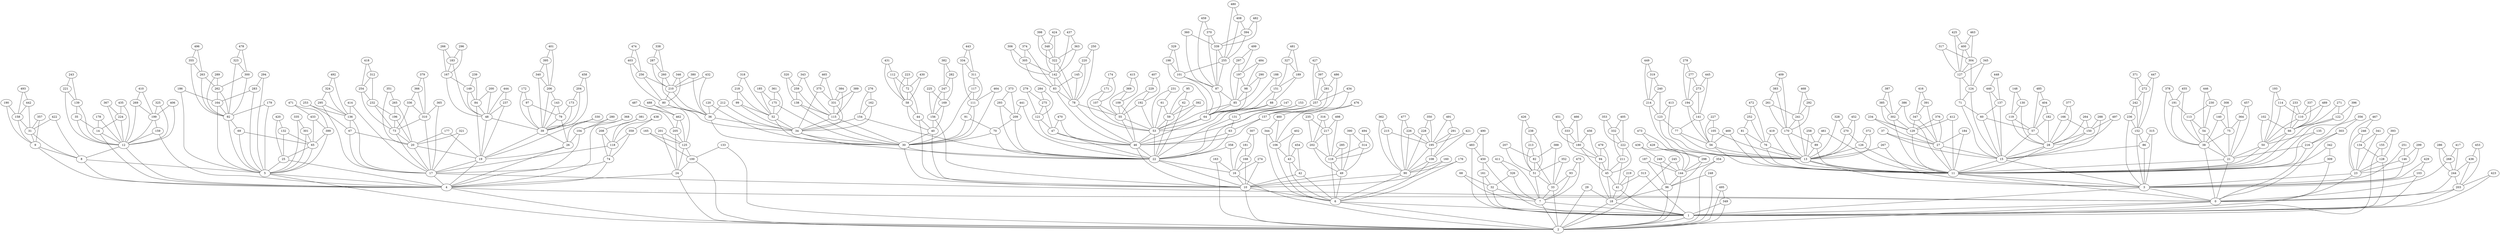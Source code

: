 graph G {
    "0";
    "1";
    "2";
    "3";
    "4";
    "5";
    "6";
    "7";
    "8";
    "9";
    "10";
    "11";
    "12";
    "13";
    "14";
    "15";
    "16";
    "17";
    "18";
    "19";
    "20";
    "21";
    "22";
    "23";
    "24";
    "25";
    "26";
    "27";
    "28";
    "29";
    "30";
    "31";
    "32";
    "33";
    "34";
    "35";
    "36";
    "37";
    "38";
    "39";
    "40";
    "41";
    "42";
    "43";
    "44";
    "45";
    "46";
    "47";
    "48";
    "49";
    "50";
    "51";
    "52";
    "53";
    "54";
    "55";
    "56";
    "57";
    "58";
    "59";
    "60";
    "61";
    "62";
    "63";
    "64";
    "65";
    "66";
    "67";
    "68";
    "69";
    "70";
    "71";
    "72";
    "73";
    "74";
    "75";
    "76";
    "77";
    "78";
    "79";
    "80";
    "81";
    "82";
    "83";
    "84";
    "85";
    "86";
    "87";
    "88";
    "89";
    "90";
    "91";
    "92";
    "93";
    "94";
    "95";
    "96";
    "97";
    "98";
    "99";
    "100";
    "101";
    "102";
    "103";
    "104";
    "105";
    "106";
    "107";
    "108";
    "109";
    "110";
    "111";
    "112";
    "113";
    "114";
    "115";
    "116";
    "117";
    "118";
    "119";
    "120";
    "121";
    "122";
    "123";
    "124";
    "125";
    "126";
    "127";
    "128";
    "129";
    "130";
    "131";
    "132";
    "133";
    "134";
    "135";
    "136";
    "137";
    "138";
    "139";
    "140";
    "141";
    "142";
    "143";
    "144";
    "145";
    "146";
    "147";
    "148";
    "149";
    "150";
    "151";
    "152";
    "153";
    "154";
    "155";
    "156";
    "157";
    "158";
    "159";
    "160";
    "161";
    "162";
    "163";
    "164";
    "165";
    "166";
    "167";
    "168";
    "169";
    "170";
    "171";
    "172";
    "173";
    "174";
    "175";
    "176";
    "177";
    "178";
    "179";
    "180";
    "181";
    "182";
    "183";
    "184";
    "185";
    "186";
    "187";
    "188";
    "189";
    "190";
    "191";
    "192";
    "193";
    "194";
    "195";
    "196";
    "197";
    "198";
    "199";
    "200";
    "201";
    "202";
    "203";
    "204";
    "205";
    "206";
    "207";
    "208";
    "209";
    "210";
    "211";
    "212";
    "213";
    "214";
    "215";
    "216";
    "217";
    "218";
    "219";
    "220";
    "221";
    "222";
    "223";
    "224";
    "225";
    "226";
    "227";
    "228";
    "229";
    "230";
    "231";
    "232";
    "233";
    "234";
    "235";
    "236";
    "237";
    "238";
    "239";
    "240";
    "241";
    "242";
    "243";
    "244";
    "245";
    "246";
    "247";
    "248";
    "249";
    "250";
    "251";
    "252";
    "253";
    "254";
    "255";
    "256";
    "257";
    "258";
    "259";
    "260";
    "261";
    "262";
    "263";
    "264";
    "265";
    "266";
    "267";
    "268";
    "269";
    "270";
    "271";
    "272";
    "273";
    "274";
    "275";
    "276";
    "277";
    "278";
    "279";
    "280";
    "281";
    "282";
    "283";
    "284";
    "285";
    "286";
    "287";
    "288";
    "289";
    "290";
    "291";
    "292";
    "293";
    "294";
    "295";
    "296";
    "297";
    "298";
    "299";
    "300";
    "301";
    "302";
    "303";
    "304";
    "305";
    "306";
    "307";
    "308";
    "309";
    "310";
    "311";
    "312";
    "313";
    "314";
    "315";
    "316";
    "317";
    "318";
    "319";
    "320";
    "321";
    "322";
    "323";
    "324";
    "325";
    "326";
    "327";
    "328";
    "329";
    "330";
    "331";
    "332";
    "333";
    "334";
    "335";
    "336";
    "337";
    "338";
    "339";
    "340";
    "341";
    "342";
    "343";
    "344";
    "345";
    "346";
    "347";
    "348";
    "349";
    "350";
    "351";
    "352";
    "353";
    "354";
    "355";
    "356";
    "357";
    "358";
    "359";
    "360";
    "361";
    "362";
    "363";
    "364";
    "365";
    "366";
    "367";
    "368";
    "369";
    "370";
    "371";
    "372";
    "373";
    "374";
    "375";
    "376";
    "377";
    "378";
    "379";
    "380";
    "381";
    "382";
    "383";
    "384";
    "385";
    "386";
    "387";
    "388";
    "389";
    "390";
    "391";
    "392";
    "393";
    "394";
    "395";
    "396";
    "397";
    "398";
    "399";
    "400";
    "401";
    "402";
    "403";
    "404";
    "405";
    "406";
    "407";
    "408";
    "409";
    "410";
    "411";
    "412";
    "413";
    "414";
    "415";
    "416";
    "417";
    "418";
    "419";
    "420";
    "421";
    "422";
    "423";
    "424";
    "425";
    "426";
    "427";
    "428";
    "429";
    "430";
    "431";
    "432";
    "433";
    "434";
    "435";
    "436";
    "437";
    "438";
    "439";
    "440";
    "441";
    "442";
    "443";
    "444";
    "445";
    "446";
    "447";
    "448";
    "449";
    "450";
    "451";
    "452";
    "453";
    "454";
    "455";
    "456";
    "457";
    "458";
    "459";
    "460";
    "461";
    "462";
    "463";
    "464";
    "465";
    "466";
    "467";
    "468";
    "469";
    "470";
    "471";
    "472";
    "473";
    "474";
    "475";
    "476";
    "477";
    "478";
    "479";
    "480";
    "481";
    "482";
    "483";
    "484";
    "485";
    "486";
    "487";
    "488";
    "489";
    "490";
    "491";
    "492";
    "493";
    "494";
    "495";
    "496";
    "497";
    "498";
    "499";
    "0" -- "1";
    "1" -- "2";
    "2" -- "0";
    "3" -- "1";
    "3" -- "0";
    "4" -- "0";
    "4" -- "2";
    "5" -- "4";
    "5" -- "2";
    "6" -- "1";
    "6" -- "2";
    "7" -- "1";
    "7" -- "2";
    "8" -- "5";
    "8" -- "4";
    "9" -- "8";
    "9" -- "4";
    "10" -- "6";
    "10" -- "2";
    "11" -- "3";
    "11" -- "0";
    "12" -- "8";
    "12" -- "4";
    "13" -- "3";
    "13" -- "11";
    "14" -- "12";
    "14" -- "4";
    "15" -- "3";
    "15" -- "11";
    "16" -- "10";
    "16" -- "2";
    "17" -- "4";
    "17" -- "0";
    "18" -- "2";
    "18" -- "1";
    "19" -- "17";
    "19" -- "4";
    "20" -- "19";
    "20" -- "17";
    "21" -- "11";
    "21" -- "0";
    "22" -- "16";
    "22" -- "10";
    "23" -- "1";
    "23" -- "3";
    "24" -- "4";
    "24" -- "2";
    "25" -- "5";
    "25" -- "4";
    "26" -- "19";
    "26" -- "4";
    "27" -- "15";
    "27" -- "11";
    "28" -- "11";
    "28" -- "15";
    "29" -- "2";
    "29" -- "18";
    "30" -- "22";
    "30" -- "10";
    "31" -- "9";
    "31" -- "8";
    "32" -- "7";
    "32" -- "1";
    "33" -- "7";
    "33" -- "2";
    "34" -- "22";
    "34" -- "30";
    "35" -- "12";
    "35" -- "14";
    "36" -- "30";
    "36" -- "34";
    "37" -- "27";
    "37" -- "15";
    "38" -- "0";
    "38" -- "21";
    "39" -- "26";
    "39" -- "19";
    "40" -- "10";
    "40" -- "30";
    "41" -- "1";
    "41" -- "18";
    "42" -- "10";
    "42" -- "6";
    "43" -- "6";
    "43" -- "42";
    "44" -- "10";
    "44" -- "40";
    "45" -- "41";
    "45" -- "18";
    "46" -- "22";
    "46" -- "10";
    "47" -- "22";
    "47" -- "46";
    "48" -- "39";
    "48" -- "19";
    "49" -- "6";
    "49" -- "10";
    "50" -- "21";
    "50" -- "11";
    "51" -- "33";
    "51" -- "7";
    "52" -- "34";
    "52" -- "30";
    "53" -- "22";
    "53" -- "46";
    "54" -- "38";
    "54" -- "21";
    "55" -- "53";
    "55" -- "46";
    "56" -- "11";
    "56" -- "13";
    "57" -- "15";
    "57" -- "28";
    "58" -- "44";
    "58" -- "40";
    "59" -- "53";
    "59" -- "22";
    "60" -- "57";
    "60" -- "15";
    "61" -- "59";
    "61" -- "53";
    "62" -- "59";
    "62" -- "22";
    "63" -- "22";
    "63" -- "46";
    "64" -- "46";
    "64" -- "53";
    "65" -- "5";
    "65" -- "25";
    "66" -- "50";
    "66" -- "11";
    "67" -- "20";
    "67" -- "17";
    "68" -- "32";
    "68" -- "7";
    "69" -- "5";
    "69" -- "65";
    "70" -- "30";
    "70" -- "22";
    "71" -- "60";
    "71" -- "15";
    "72" -- "44";
    "72" -- "58";
    "73" -- "17";
    "73" -- "20";
    "74" -- "17";
    "74" -- "4";
    "75" -- "38";
    "75" -- "21";
    "76" -- "13";
    "76" -- "11";
    "77" -- "56";
    "77" -- "13";
    "78" -- "46";
    "78" -- "55";
    "79" -- "26";
    "79" -- "39";
    "80" -- "36";
    "80" -- "34";
    "81" -- "11";
    "81" -- "76";
    "82" -- "33";
    "82" -- "51";
    "83" -- "46";
    "83" -- "78";
    "84" -- "48";
    "84" -- "19";
    "85" -- "64";
    "85" -- "53";
    "86" -- "3";
    "86" -- "15";
    "87" -- "85";
    "87" -- "64";
    "88" -- "64";
    "88" -- "53";
    "89" -- "13";
    "89" -- "11";
    "90" -- "6";
    "90" -- "10";
    "91" -- "70";
    "91" -- "30";
    "92" -- "69";
    "92" -- "5";
    "93" -- "33";
    "93" -- "7";
    "94" -- "45";
    "94" -- "18";
    "95" -- "59";
    "95" -- "62";
    "96" -- "18";
    "96" -- "2";
    "97" -- "79";
    "97" -- "39";
    "98" -- "64";
    "98" -- "85";
    "99" -- "52";
    "99" -- "34";
    "100" -- "24";
    "100" -- "2";
    "101" -- "87";
    "101" -- "64";
    "102" -- "66";
    "102" -- "50";
    "103" -- "3";
    "103" -- "1";
    "104" -- "26";
    "104" -- "4";
    "105" -- "13";
    "105" -- "56";
    "106" -- "43";
    "106" -- "6";
    "107" -- "55";
    "107" -- "53";
    "108" -- "90";
    "108" -- "6";
    "109" -- "55";
    "109" -- "46";
    "110" -- "50";
    "110" -- "66";
    "111" -- "91";
    "111" -- "30";
    "112" -- "72";
    "112" -- "58";
    "113" -- "54";
    "113" -- "38";
    "114" -- "110";
    "114" -- "50";
    "115" -- "34";
    "115" -- "30";
    "116" -- "49";
    "116" -- "6";
    "117" -- "111";
    "117" -- "30";
    "118" -- "74";
    "118" -- "17";
    "119" -- "28";
    "119" -- "57";
    "120" -- "36";
    "120" -- "30";
    "121" -- "47";
    "121" -- "46";
    "122" -- "66";
    "122" -- "11";
    "123" -- "13";
    "123" -- "77";
    "124" -- "71";
    "124" -- "15";
    "125" -- "24";
    "125" -- "100";
    "126" -- "13";
    "126" -- "11";
    "127" -- "124";
    "127" -- "71";
    "128" -- "23";
    "128" -- "1";
    "129" -- "27";
    "129" -- "11";
    "130" -- "119";
    "130" -- "28";
    "131" -- "22";
    "131" -- "63";
    "132" -- "65";
    "132" -- "25";
    "133" -- "100";
    "133" -- "2";
    "134" -- "128";
    "134" -- "23";
    "135" -- "50";
    "135" -- "11";
    "136" -- "67";
    "136" -- "17";
    "137" -- "60";
    "137" -- "15";
    "138" -- "115";
    "138" -- "30";
    "139" -- "12";
    "139" -- "35";
    "140" -- "75";
    "140" -- "38";
    "141" -- "77";
    "141" -- "56";
    "142" -- "83";
    "142" -- "78";
    "143" -- "79";
    "143" -- "39";
    "144" -- "96";
    "144" -- "2";
    "145" -- "78";
    "145" -- "83";
    "146" -- "23";
    "146" -- "3";
    "147" -- "131";
    "147" -- "22";
    "148" -- "130";
    "148" -- "119";
    "149" -- "84";
    "149" -- "48";
    "150" -- "15";
    "150" -- "28";
    "151" -- "88";
    "151" -- "64";
    "152" -- "86";
    "152" -- "3";
    "153" -- "131";
    "153" -- "22";
    "154" -- "34";
    "154" -- "22";
    "155" -- "128";
    "155" -- "1";
    "156" -- "10";
    "156" -- "40";
    "157" -- "63";
    "157" -- "46";
    "158" -- "31";
    "158" -- "9";
    "159" -- "12";
    "159" -- "4";
    "160" -- "90";
    "160" -- "10";
    "161" -- "32";
    "161" -- "1";
    "162" -- "34";
    "162" -- "154";
    "163" -- "16";
    "163" -- "2";
    "164" -- "5";
    "164" -- "92";
    "165" -- "100";
    "165" -- "125";
    "166" -- "28";
    "166" -- "150";
    "167" -- "149";
    "167" -- "48";
    "168" -- "16";
    "168" -- "10";
    "169" -- "156";
    "169" -- "40";
    "170" -- "89";
    "170" -- "13";
    "171" -- "107";
    "171" -- "53";
    "172" -- "97";
    "172" -- "39";
    "173" -- "79";
    "173" -- "39";
    "174" -- "107";
    "174" -- "171";
    "175" -- "52";
    "175" -- "30";
    "176" -- "90";
    "176" -- "6";
    "177" -- "20";
    "177" -- "19";
    "178" -- "14";
    "178" -- "12";
    "179" -- "92";
    "179" -- "5";
    "180" -- "45";
    "180" -- "94";
    "181" -- "168";
    "181" -- "16";
    "182" -- "28";
    "182" -- "57";
    "183" -- "167";
    "183" -- "48";
    "184" -- "11";
    "184" -- "27";
    "185" -- "175";
    "185" -- "52";
    "186" -- "164";
    "186" -- "5";
    "187" -- "144";
    "187" -- "96";
    "188" -- "151";
    "188" -- "64";
    "189" -- "88";
    "189" -- "151";
    "190" -- "158";
    "190" -- "9";
    "191" -- "38";
    "191" -- "113";
    "192" -- "55";
    "192" -- "53";
    "193" -- "114";
    "193" -- "50";
    "194" -- "141";
    "194" -- "56";
    "195" -- "90";
    "195" -- "108";
    "196" -- "73";
    "196" -- "20";
    "197" -- "85";
    "197" -- "98";
    "198" -- "101";
    "198" -- "64";
    "199" -- "159";
    "199" -- "12";
    "200" -- "84";
    "200" -- "48";
    "201" -- "24";
    "201" -- "125";
    "202" -- "49";
    "202" -- "116";
    "203" -- "1";
    "203" -- "0";
    "204" -- "173";
    "204" -- "39";
    "205" -- "125";
    "205" -- "24";
    "206" -- "143";
    "206" -- "39";
    "207" -- "82";
    "207" -- "51";
    "208" -- "118";
    "208" -- "74";
    "209" -- "70";
    "209" -- "22";
    "210" -- "80";
    "210" -- "36";
    "211" -- "41";
    "211" -- "45";
    "212" -- "34";
    "212" -- "36";
    "213" -- "82";
    "213" -- "51";
    "214" -- "123";
    "214" -- "13";
    "215" -- "195";
    "215" -- "90";
    "216" -- "21";
    "216" -- "0";
    "217" -- "202";
    "217" -- "116";
    "218" -- "99";
    "218" -- "52";
    "219" -- "41";
    "219" -- "18";
    "220" -- "145";
    "220" -- "78";
    "221" -- "139";
    "221" -- "12";
    "222" -- "211";
    "222" -- "45";
    "223" -- "72";
    "223" -- "58";
    "224" -- "14";
    "224" -- "12";
    "225" -- "156";
    "225" -- "169";
    "226" -- "195";
    "226" -- "90";
    "227" -- "105";
    "227" -- "56";
    "228" -- "90";
    "228" -- "195";
    "229" -- "55";
    "229" -- "192";
    "230" -- "113";
    "230" -- "54";
    "231" -- "61";
    "231" -- "53";
    "232" -- "73";
    "232" -- "196";
    "233" -- "110";
    "233" -- "66";
    "234" -- "129";
    "234" -- "27";
    "235" -- "202";
    "235" -- "217";
    "236" -- "152";
    "236" -- "3";
    "237" -- "48";
    "237" -- "19";
    "238" -- "213";
    "238" -- "51";
    "239" -- "84";
    "239" -- "149";
    "240" -- "123";
    "240" -- "214";
    "241" -- "13";
    "241" -- "170";
    "242" -- "152";
    "242" -- "236";
    "243" -- "221";
    "243" -- "139";
    "244" -- "203";
    "244" -- "0";
    "245" -- "144";
    "245" -- "2";
    "246" -- "134";
    "246" -- "23";
    "247" -- "169";
    "247" -- "156";
    "248" -- "96";
    "248" -- "2";
    "249" -- "144";
    "249" -- "96";
    "250" -- "78";
    "250" -- "220";
    "251" -- "146";
    "251" -- "3";
    "252" -- "81";
    "252" -- "76";
    "253" -- "67";
    "253" -- "136";
    "254" -- "73";
    "254" -- "232";
    "255" -- "101";
    "255" -- "87";
    "256" -- "80";
    "256" -- "210";
    "257" -- "157";
    "257" -- "46";
    "258" -- "13";
    "258" -- "89";
    "259" -- "138";
    "259" -- "115";
    "260" -- "210";
    "260" -- "36";
    "261" -- "241";
    "261" -- "170";
    "262" -- "164";
    "262" -- "92";
    "263" -- "92";
    "263" -- "262";
    "264" -- "150";
    "264" -- "28";
    "265" -- "20";
    "265" -- "196";
    "266" -- "167";
    "266" -- "183";
    "267" -- "13";
    "267" -- "3";
    "268" -- "244";
    "268" -- "0";
    "269" -- "199";
    "269" -- "12";
    "270" -- "126";
    "270" -- "13";
    "271" -- "122";
    "271" -- "66";
    "272" -- "242";
    "272" -- "152";
    "273" -- "194";
    "273" -- "141";
    "274" -- "10";
    "274" -- "16";
    "275" -- "121";
    "275" -- "47";
    "276" -- "162";
    "276" -- "154";
    "277" -- "194";
    "277" -- "273";
    "278" -- "277";
    "278" -- "194";
    "279" -- "275";
    "279" -- "121";
    "280" -- "104";
    "280" -- "26";
    "281" -- "257";
    "281" -- "157";
    "282" -- "247";
    "282" -- "169";
    "283" -- "164";
    "283" -- "5";
    "284" -- "275";
    "284" -- "121";
    "285" -- "49";
    "285" -- "116";
    "286" -- "244";
    "286" -- "268";
    "287" -- "260";
    "287" -- "210";
    "288" -- "150";
    "288" -- "15";
    "289" -- "262";
    "289" -- "92";
    "290" -- "85";
    "290" -- "98";
    "291" -- "195";
    "291" -- "108";
    "292" -- "241";
    "292" -- "170";
    "293" -- "209";
    "293" -- "22";
    "294" -- "283";
    "294" -- "5";
    "295" -- "136";
    "295" -- "17";
    "296" -- "167";
    "296" -- "183";
    "297" -- "197";
    "297" -- "85";
    "298" -- "96";
    "298" -- "144";
    "299" -- "146";
    "299" -- "23";
    "300" -- "92";
    "300" -- "262";
    "301" -- "65";
    "301" -- "5";
    "302" -- "129";
    "302" -- "11";
    "303" -- "216";
    "303" -- "0";
    "304" -- "127";
    "304" -- "124";
    "305" -- "142";
    "305" -- "83";
    "306" -- "142";
    "306" -- "305";
    "307" -- "181";
    "307" -- "168";
    "308" -- "75";
    "308" -- "140";
    "309" -- "0";
    "309" -- "11";
    "310" -- "17";
    "310" -- "73";
    "311" -- "117";
    "311" -- "111";
    "312" -- "232";
    "312" -- "254";
    "313" -- "1";
    "313" -- "41";
    "314" -- "49";
    "314" -- "116";
    "315" -- "86";
    "315" -- "3";
    "316" -- "217";
    "316" -- "202";
    "317" -- "127";
    "317" -- "304";
    "318" -- "52";
    "318" -- "218";
    "319" -- "214";
    "319" -- "240";
    "320" -- "138";
    "320" -- "259";
    "321" -- "20";
    "321" -- "17";
    "322" -- "142";
    "322" -- "78";
    "323" -- "300";
    "323" -- "92";
    "324" -- "136";
    "324" -- "295";
    "325" -- "12";
    "325" -- "199";
    "326" -- "32";
    "326" -- "7";
    "327" -- "189";
    "327" -- "151";
    "328" -- "270";
    "328" -- "13";
    "329" -- "101";
    "329" -- "198";
    "330" -- "39";
    "330" -- "19";
    "331" -- "34";
    "331" -- "115";
    "332" -- "222";
    "332" -- "211";
    "333" -- "180";
    "333" -- "94";
    "334" -- "311";
    "334" -- "111";
    "335" -- "301";
    "335" -- "5";
    "336" -- "310";
    "336" -- "73";
    "337" -- "66";
    "337" -- "110";
    "338" -- "287";
    "338" -- "260";
    "339" -- "87";
    "339" -- "255";
    "340" -- "39";
    "340" -- "206";
    "341" -- "134";
    "341" -- "23";
    "342" -- "11";
    "342" -- "309";
    "343" -- "259";
    "343" -- "115";
    "344" -- "106";
    "344" -- "6";
    "345" -- "127";
    "345" -- "124";
    "346" -- "210";
    "346" -- "80";
    "347" -- "129";
    "347" -- "27";
    "348" -- "142";
    "348" -- "322";
    "349" -- "1";
    "349" -- "2";
    "350" -- "228";
    "350" -- "195";
    "351" -- "265";
    "351" -- "20";
    "352" -- "51";
    "352" -- "33";
    "353" -- "222";
    "353" -- "332";
    "354" -- "144";
    "354" -- "2";
    "355" -- "263";
    "355" -- "92";
    "356" -- "303";
    "356" -- "216";
    "357" -- "31";
    "357" -- "9";
    "358" -- "16";
    "358" -- "22";
    "359" -- "118";
    "359" -- "74";
    "360" -- "339";
    "360" -- "87";
    "361" -- "175";
    "361" -- "52";
    "362" -- "215";
    "362" -- "90";
    "363" -- "142";
    "363" -- "322";
    "364" -- "75";
    "364" -- "21";
    "365" -- "310";
    "365" -- "17";
    "366" -- "336";
    "366" -- "310";
    "367" -- "224";
    "367" -- "12";
    "368" -- "104";
    "368" -- "4";
    "369" -- "109";
    "369" -- "55";
    "370" -- "339";
    "370" -- "87";
    "371" -- "272";
    "371" -- "242";
    "372" -- "126";
    "372" -- "13";
    "373" -- "293";
    "373" -- "209";
    "374" -- "305";
    "374" -- "83";
    "375" -- "331";
    "375" -- "34";
    "376" -- "27";
    "376" -- "129";
    "377" -- "166";
    "377" -- "28";
    "378" -- "191";
    "378" -- "38";
    "379" -- "366";
    "379" -- "310";
    "380" -- "36";
    "380" -- "210";
    "381" -- "118";
    "381" -- "208";
    "382" -- "247";
    "382" -- "282";
    "383" -- "261";
    "383" -- "170";
    "384" -- "331";
    "384" -- "115";
    "385" -- "302";
    "385" -- "129";
    "386" -- "302";
    "386" -- "11";
    "387" -- "302";
    "387" -- "385";
    "388" -- "82";
    "388" -- "33";
    "389" -- "331";
    "389" -- "115";
    "390" -- "314";
    "390" -- "49";
    "391" -- "347";
    "391" -- "27";
    "392" -- "59";
    "392" -- "53";
    "393" -- "128";
    "393" -- "155";
    "394" -- "339";
    "394" -- "255";
    "395" -- "340";
    "395" -- "206";
    "396" -- "11";
    "396" -- "122";
    "397" -- "281";
    "397" -- "257";
    "398" -- "322";
    "398" -- "348";
    "399" -- "65";
    "399" -- "5";
    "400" -- "127";
    "400" -- "304";
    "401" -- "395";
    "401" -- "206";
    "402" -- "106";
    "402" -- "43";
    "403" -- "256";
    "403" -- "80";
    "404" -- "182";
    "404" -- "57";
    "405" -- "332";
    "405" -- "222";
    "406" -- "199";
    "406" -- "12";
    "407" -- "192";
    "407" -- "229";
    "408" -- "394";
    "408" -- "255";
    "409" -- "383";
    "409" -- "170";
    "410" -- "269";
    "410" -- "199";
    "411" -- "7";
    "411" -- "326";
    "412" -- "129";
    "412" -- "11";
    "413" -- "13";
    "413" -- "123";
    "414" -- "136";
    "414" -- "17";
    "415" -- "369";
    "415" -- "109";
    "416" -- "391";
    "416" -- "347";
    "417" -- "268";
    "417" -- "244";
    "418" -- "312";
    "418" -- "254";
    "419" -- "11";
    "419" -- "76";
    "420" -- "132";
    "420" -- "25";
    "421" -- "108";
    "421" -- "195";
    "422" -- "31";
    "422" -- "8";
    "423" -- "203";
    "423" -- "1";
    "424" -- "322";
    "424" -- "348";
    "425" -- "400";
    "425" -- "127";
    "426" -- "238";
    "426" -- "51";
    "427" -- "397";
    "427" -- "257";
    "428" -- "298";
    "428" -- "144";
    "429" -- "103";
    "429" -- "3";
    "430" -- "72";
    "430" -- "58";
    "431" -- "112";
    "431" -- "58";
    "432" -- "210";
    "432" -- "36";
    "433" -- "399";
    "433" -- "65";
    "434" -- "257";
    "434" -- "157";
    "435" -- "224";
    "435" -- "12";
    "436" -- "203";
    "436" -- "244";
    "437" -- "363";
    "437" -- "142";
    "438" -- "359";
    "438" -- "118";
    "439" -- "144";
    "439" -- "249";
    "440" -- "137";
    "440" -- "15";
    "441" -- "22";
    "441" -- "209";
    "442" -- "158";
    "442" -- "31";
    "443" -- "311";
    "443" -- "334";
    "444" -- "237";
    "444" -- "48";
    "445" -- "141";
    "445" -- "273";
    "446" -- "230";
    "446" -- "54";
    "447" -- "272";
    "447" -- "152";
    "448" -- "440";
    "448" -- "137";
    "449" -- "319";
    "449" -- "214";
    "450" -- "161";
    "450" -- "1";
    "451" -- "333";
    "451" -- "180";
    "452" -- "270";
    "452" -- "13";
    "453" -- "436";
    "453" -- "203";
    "454" -- "43";
    "454" -- "42";
    "455" -- "38";
    "455" -- "191";
    "456" -- "180";
    "456" -- "94";
    "457" -- "364";
    "457" -- "21";
    "458" -- "204";
    "458" -- "39";
    "459" -- "370";
    "459" -- "87";
    "460" -- "106";
    "460" -- "344";
    "461" -- "89";
    "461" -- "11";
    "462" -- "205";
    "462" -- "125";
    "463" -- "400";
    "463" -- "304";
    "464" -- "111";
    "464" -- "30";
    "465" -- "375";
    "465" -- "331";
    "466" -- "180";
    "466" -- "333";
    "467" -- "246";
    "467" -- "23";
    "468" -- "292";
    "468" -- "241";
    "469" -- "11";
    "469" -- "56";
    "470" -- "47";
    "470" -- "46";
    "471" -- "399";
    "471" -- "433";
    "472" -- "76";
    "472" -- "252";
    "473" -- "298";
    "473" -- "428";
    "474" -- "403";
    "474" -- "256";
    "475" -- "93";
    "475" -- "7";
    "476" -- "460";
    "476" -- "106";
    "477" -- "90";
    "477" -- "226";
    "478" -- "323";
    "478" -- "300";
    "479" -- "94";
    "479" -- "45";
    "480" -- "255";
    "480" -- "408";
    "481" -- "189";
    "481" -- "327";
    "482" -- "339";
    "482" -- "394";
    "483" -- "450";
    "483" -- "1";
    "484" -- "98";
    "484" -- "197";
    "485" -- "404";
    "485" -- "57";
    "486" -- "281";
    "486" -- "157";
    "487" -- "205";
    "487" -- "462";
    "488" -- "125";
    "488" -- "462";
    "489" -- "110";
    "489" -- "66";
    "490" -- "483";
    "490" -- "450";
    "491" -- "291";
    "491" -- "195";
    "492" -- "324";
    "492" -- "136";
    "493" -- "442";
    "493" -- "158";
    "494" -- "314";
    "494" -- "116";
    "495" -- "349";
    "495" -- "2";
    "496" -- "263";
    "496" -- "355";
    "497" -- "28";
    "497" -- "150";
    "498" -- "116";
    "498" -- "217";
    "499" -- "197";
    "499" -- "297";
}